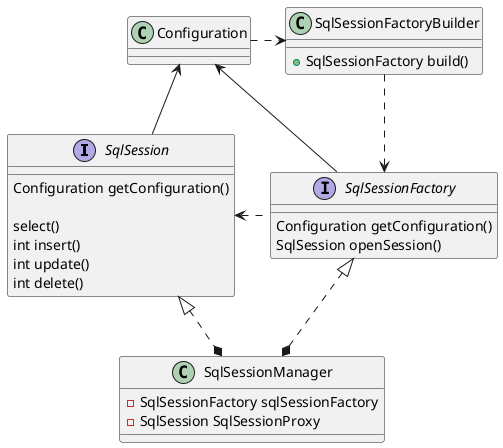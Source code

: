 @startuml sqlSession 接口关系UML图
interface SqlSession
interface SqlSessionFactory

class Configuration
class SqlSessionManager
class SqlSessionFactoryBuilder

interface SqlSession{
    Configuration getConfiguration()

    {method} select()
    int insert()
    int update()
    int delete()
}

interface SqlSessionFactory{
    Configuration getConfiguration()
    SqlSession openSession()
}

class SqlSessionFactoryBuilder{
    +SqlSessionFactory build()
}

class SqlSessionManager{
    -SqlSessionFactory sqlSessionFactory
    -SqlSession SqlSessionProxy
}

' 接口层
Configuration <-- SqlSession
Configuration <-- SqlSessionFactory
SqlSession <. SqlSessionFactory
SqlSessionFactoryBuilder ..> SqlSessionFactory
Configuration .> SqlSessionFactoryBuilder
SqlSessionFactory <|..* SqlSessionManager
SqlSession <|..* SqlSessionManager
@enduml
